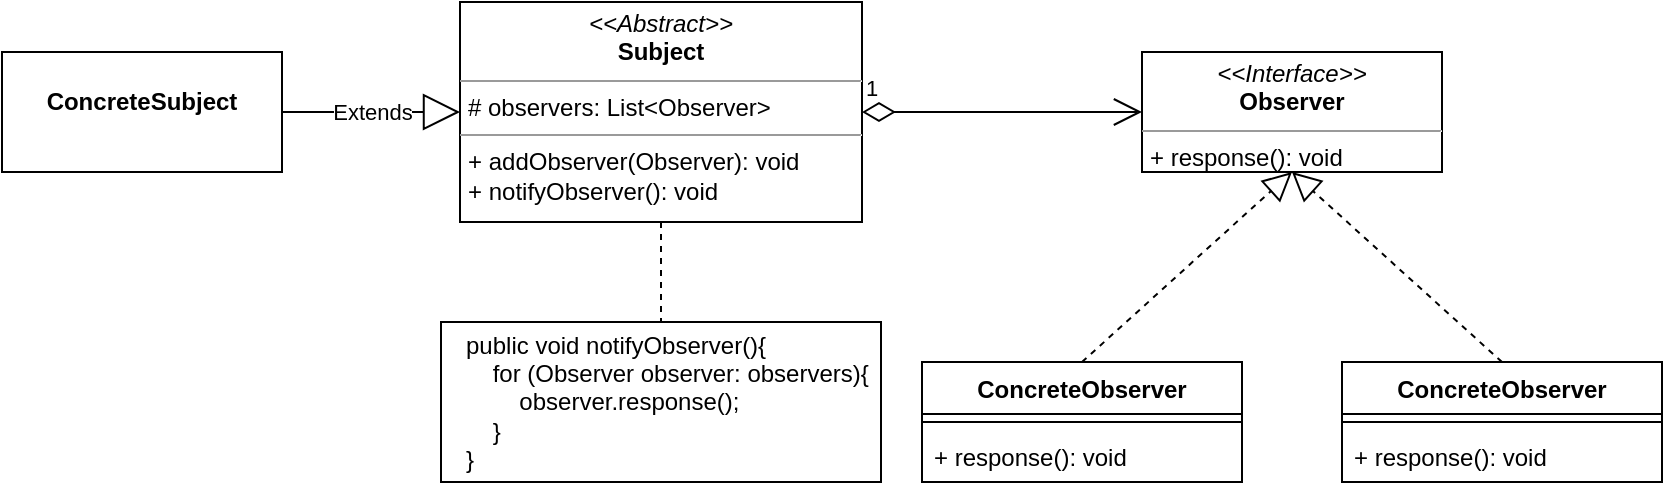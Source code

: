 <mxfile version="13.9.9" type="device"><diagram id="C5RBs43oDa-KdzZeNtuy" name="Page-1"><mxGraphModel dx="1851" dy="592" grid="1" gridSize="10" guides="1" tooltips="1" connect="1" arrows="1" fold="1" page="1" pageScale="1" pageWidth="827" pageHeight="1169" math="0" shadow="0"><root><mxCell id="WIyWlLk6GJQsqaUBKTNV-0"/><mxCell id="WIyWlLk6GJQsqaUBKTNV-1" parent="WIyWlLk6GJQsqaUBKTNV-0"/><mxCell id="I3WYdL-N5YllFwGdeDjn-0" value="ConcreteObserver" style="swimlane;fontStyle=1;align=center;verticalAlign=top;childLayout=stackLayout;horizontal=1;startSize=26;horizontalStack=0;resizeParent=1;resizeParentMax=0;resizeLast=0;collapsible=1;marginBottom=0;" parent="WIyWlLk6GJQsqaUBKTNV-1" vertex="1"><mxGeometry x="390" y="280" width="160" height="60" as="geometry"/></mxCell><mxCell id="I3WYdL-N5YllFwGdeDjn-2" value="" style="line;strokeWidth=1;fillColor=none;align=left;verticalAlign=middle;spacingTop=-1;spacingLeft=3;spacingRight=3;rotatable=0;labelPosition=right;points=[];portConstraint=eastwest;" parent="I3WYdL-N5YllFwGdeDjn-0" vertex="1"><mxGeometry y="26" width="160" height="8" as="geometry"/></mxCell><mxCell id="I3WYdL-N5YllFwGdeDjn-3" value="+ response(): void" style="text;strokeColor=none;fillColor=none;align=left;verticalAlign=top;spacingLeft=4;spacingRight=4;overflow=hidden;rotatable=0;points=[[0,0.5],[1,0.5]];portConstraint=eastwest;" parent="I3WYdL-N5YllFwGdeDjn-0" vertex="1"><mxGeometry y="34" width="160" height="26" as="geometry"/></mxCell><mxCell id="I3WYdL-N5YllFwGdeDjn-8" value="&lt;p style=&quot;margin: 0px ; margin-top: 4px ; text-align: center&quot;&gt;&lt;i&gt;&amp;lt;&amp;lt;Abstract&amp;gt;&amp;gt;&lt;/i&gt;&lt;br&gt;&lt;b&gt;Subject&lt;/b&gt;&lt;/p&gt;&lt;hr size=&quot;1&quot;&gt;&lt;p style=&quot;margin: 0px ; margin-left: 4px&quot;&gt;# observers: List&amp;lt;Observer&amp;gt;&lt;/p&gt;&lt;hr size=&quot;1&quot;&gt;&lt;p style=&quot;margin: 0px ; margin-left: 4px&quot;&gt;+ addObserver(Observer): void&lt;br&gt;+ notifyObserver(): void&lt;/p&gt;" style="verticalAlign=top;align=left;overflow=fill;fontSize=12;fontFamily=Helvetica;html=1;" parent="WIyWlLk6GJQsqaUBKTNV-1" vertex="1"><mxGeometry x="159" y="100" width="201" height="110" as="geometry"/></mxCell><mxCell id="I3WYdL-N5YllFwGdeDjn-9" value="&lt;p style=&quot;margin: 0px ; margin-top: 4px ; text-align: center&quot;&gt;&lt;i&gt;&amp;lt;&amp;lt;Interface&amp;gt;&amp;gt;&lt;/i&gt;&lt;br&gt;&lt;b&gt;Observer&lt;/b&gt;&lt;/p&gt;&lt;hr size=&quot;1&quot;&gt;&lt;p style=&quot;margin: 0px ; margin-left: 4px&quot;&gt;&lt;/p&gt;&lt;p style=&quot;margin: 0px ; margin-left: 4px&quot;&gt;+ response(): void&lt;br&gt;&lt;/p&gt;" style="verticalAlign=top;align=left;overflow=fill;fontSize=12;fontFamily=Helvetica;html=1;" parent="WIyWlLk6GJQsqaUBKTNV-1" vertex="1"><mxGeometry x="500" y="125" width="150" height="60" as="geometry"/></mxCell><mxCell id="I3WYdL-N5YllFwGdeDjn-10" value="ConcreteObserver" style="swimlane;fontStyle=1;align=center;verticalAlign=top;childLayout=stackLayout;horizontal=1;startSize=26;horizontalStack=0;resizeParent=1;resizeParentMax=0;resizeLast=0;collapsible=1;marginBottom=0;" parent="WIyWlLk6GJQsqaUBKTNV-1" vertex="1"><mxGeometry x="600" y="280" width="160" height="60" as="geometry"/></mxCell><mxCell id="I3WYdL-N5YllFwGdeDjn-11" value="" style="line;strokeWidth=1;fillColor=none;align=left;verticalAlign=middle;spacingTop=-1;spacingLeft=3;spacingRight=3;rotatable=0;labelPosition=right;points=[];portConstraint=eastwest;" parent="I3WYdL-N5YllFwGdeDjn-10" vertex="1"><mxGeometry y="26" width="160" height="8" as="geometry"/></mxCell><mxCell id="I3WYdL-N5YllFwGdeDjn-12" value="+ response(): void" style="text;strokeColor=none;fillColor=none;align=left;verticalAlign=top;spacingLeft=4;spacingRight=4;overflow=hidden;rotatable=0;points=[[0,0.5],[1,0.5]];portConstraint=eastwest;" parent="I3WYdL-N5YllFwGdeDjn-10" vertex="1"><mxGeometry y="34" width="160" height="26" as="geometry"/></mxCell><mxCell id="I3WYdL-N5YllFwGdeDjn-13" value="" style="endArrow=block;dashed=1;endFill=0;endSize=12;html=1;entryX=0.5;entryY=1;entryDx=0;entryDy=0;exitX=0.5;exitY=0;exitDx=0;exitDy=0;" parent="WIyWlLk6GJQsqaUBKTNV-1" source="I3WYdL-N5YllFwGdeDjn-0" target="I3WYdL-N5YllFwGdeDjn-9" edge="1"><mxGeometry width="160" relative="1" as="geometry"><mxPoint x="330" y="310" as="sourcePoint"/><mxPoint x="490" y="310" as="targetPoint"/></mxGeometry></mxCell><mxCell id="I3WYdL-N5YllFwGdeDjn-14" value="" style="endArrow=block;dashed=1;endFill=0;endSize=12;html=1;exitX=0.5;exitY=0;exitDx=0;exitDy=0;entryX=0.5;entryY=1;entryDx=0;entryDy=0;" parent="WIyWlLk6GJQsqaUBKTNV-1" source="I3WYdL-N5YllFwGdeDjn-10" target="I3WYdL-N5YllFwGdeDjn-9" edge="1"><mxGeometry width="160" relative="1" as="geometry"><mxPoint x="480" y="290" as="sourcePoint"/><mxPoint x="570" y="190" as="targetPoint"/></mxGeometry></mxCell><mxCell id="I3WYdL-N5YllFwGdeDjn-15" value="1" style="endArrow=open;html=1;endSize=12;startArrow=diamondThin;startSize=14;startFill=0;align=left;verticalAlign=bottom;exitX=1;exitY=0.5;exitDx=0;exitDy=0;entryX=0;entryY=0.5;entryDx=0;entryDy=0;" parent="WIyWlLk6GJQsqaUBKTNV-1" source="I3WYdL-N5YllFwGdeDjn-8" target="I3WYdL-N5YllFwGdeDjn-9" edge="1"><mxGeometry x="-1" y="3" relative="1" as="geometry"><mxPoint x="360" y="200" as="sourcePoint"/><mxPoint x="520" y="200" as="targetPoint"/></mxGeometry></mxCell><mxCell id="2sr5FqsWhQWPR_7LBCX9-0" value="&lt;div&gt;public void notifyObserver(){&lt;/div&gt;&lt;div&gt;&amp;nbsp; &amp;nbsp; for (Observer observer: observers){&lt;/div&gt;&lt;div&gt;&amp;nbsp; &amp;nbsp; &amp;nbsp; &amp;nbsp; observer.response();&lt;/div&gt;&lt;div&gt;&amp;nbsp; &amp;nbsp; }&lt;/div&gt;&lt;div&gt;}&lt;/div&gt;" style="rounded=0;whiteSpace=wrap;html=1;align=left;spacingLeft=10;" vertex="1" parent="WIyWlLk6GJQsqaUBKTNV-1"><mxGeometry x="149.5" y="260" width="220" height="80" as="geometry"/></mxCell><mxCell id="2sr5FqsWhQWPR_7LBCX9-1" value="" style="endArrow=none;dashed=1;html=1;entryX=0.5;entryY=0;entryDx=0;entryDy=0;exitX=0.5;exitY=1;exitDx=0;exitDy=0;" edge="1" parent="WIyWlLk6GJQsqaUBKTNV-1" source="I3WYdL-N5YllFwGdeDjn-8" target="2sr5FqsWhQWPR_7LBCX9-0"><mxGeometry width="50" height="50" relative="1" as="geometry"><mxPoint x="432" y="236.2" as="sourcePoint"/><mxPoint x="500" y="290" as="targetPoint"/></mxGeometry></mxCell><mxCell id="2sr5FqsWhQWPR_7LBCX9-6" value="&lt;p style=&quot;margin: 0px ; margin-top: 4px ; text-align: center&quot;&gt;&lt;br&gt;&lt;b&gt;ConcreteSubject&lt;/b&gt;&lt;/p&gt;" style="verticalAlign=top;align=left;overflow=fill;fontSize=12;fontFamily=Helvetica;html=1;" vertex="1" parent="WIyWlLk6GJQsqaUBKTNV-1"><mxGeometry x="-70" y="125" width="140" height="60" as="geometry"/></mxCell><mxCell id="2sr5FqsWhQWPR_7LBCX9-7" value="Extends" style="endArrow=block;endSize=16;endFill=0;html=1;exitX=1;exitY=0.5;exitDx=0;exitDy=0;entryX=0;entryY=0.5;entryDx=0;entryDy=0;" edge="1" parent="WIyWlLk6GJQsqaUBKTNV-1" source="2sr5FqsWhQWPR_7LBCX9-6" target="I3WYdL-N5YllFwGdeDjn-8"><mxGeometry width="160" relative="1" as="geometry"><mxPoint x="330" y="310" as="sourcePoint"/><mxPoint x="490" y="310" as="targetPoint"/></mxGeometry></mxCell></root></mxGraphModel></diagram></mxfile>